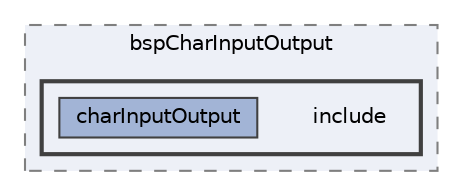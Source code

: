digraph "include"
{
 // LATEX_PDF_SIZE
  bgcolor="transparent";
  edge [fontname=Helvetica,fontsize=10,labelfontname=Helvetica,labelfontsize=10];
  node [fontname=Helvetica,fontsize=10,shape=box,height=0.2,width=0.4];
  compound=true
  subgraph clusterdir_1eab4b04f5428841d38d648796fa8c58 {
    graph [ bgcolor="#edf0f7", pencolor="grey50", label="bspCharInputOutput", fontname=Helvetica,fontsize=10 style="filled,dashed", URL="dir_1eab4b04f5428841d38d648796fa8c58.html",tooltip=""]
  subgraph clusterdir_4620aef1cbff4374ab86712e94397095 {
    graph [ bgcolor="#edf0f7", pencolor="grey25", label="", fontname=Helvetica,fontsize=10 style="filled,bold", URL="dir_4620aef1cbff4374ab86712e94397095.html",tooltip=""]
    dir_4620aef1cbff4374ab86712e94397095 [shape=plaintext, label="include"];
  dir_91ca92026068266a3f0a7b5b52834065 [label="charInputOutput", fillcolor="#a2b4d6", color="grey25", style="filled", URL="dir_91ca92026068266a3f0a7b5b52834065.html",tooltip=""];
  }
  }
}
